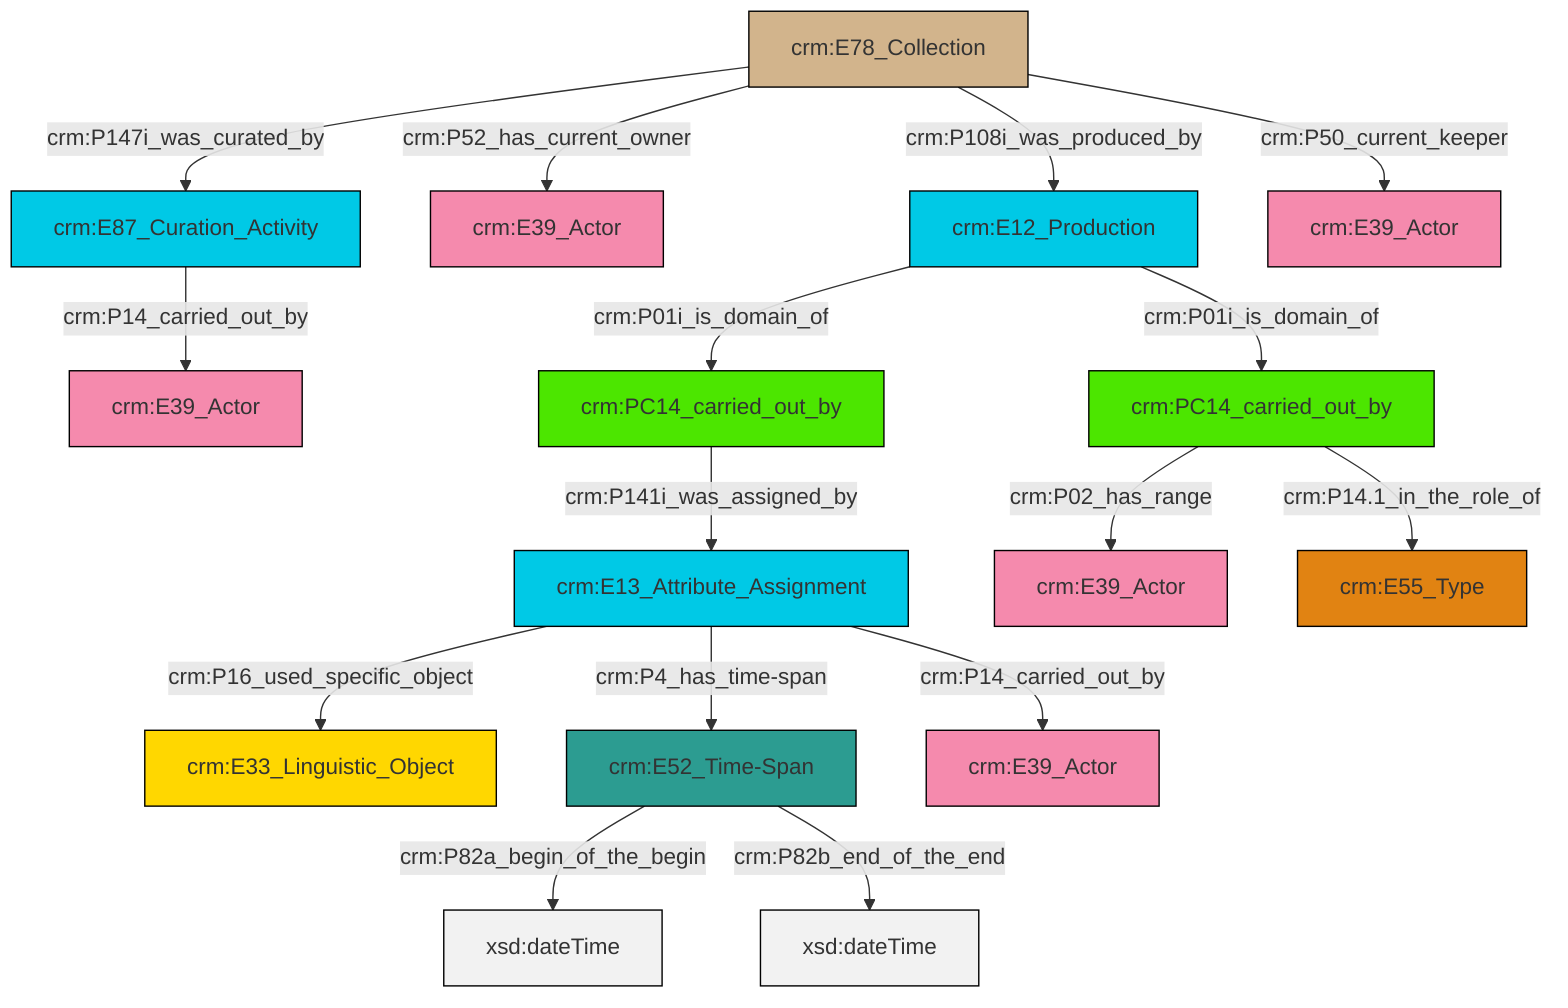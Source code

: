 graph TD
classDef Literal fill:#f2f2f2,stroke:#000000;
classDef CRM_Entity fill:#FFFFFF,stroke:#000000;
classDef Temporal_Entity fill:#00C9E6, stroke:#000000;
classDef Type fill:#E18312, stroke:#000000;
classDef Time-Span fill:#2C9C91, stroke:#000000;
classDef Appellation fill:#FFEB7F, stroke:#000000;
classDef Place fill:#008836, stroke:#000000;
classDef Persistent_Item fill:#B266B2, stroke:#000000;
classDef Conceptual_Object fill:#FFD700, stroke:#000000;
classDef Physical_Thing fill:#D2B48C, stroke:#000000;
classDef Actor fill:#f58aad, stroke:#000000;
classDef PC_Classes fill:#4ce600, stroke:#000000;
classDef Multi fill:#cccccc,stroke:#000000;

6["crm:PC14_carried_out_by"]:::PC_Classes -->|crm:P02_has_range| 7["crm:E39_Actor"]:::Actor
11["crm:E13_Attribute_Assignment"]:::Temporal_Entity -->|crm:P16_used_specific_object| 12["crm:E33_Linguistic_Object"]:::Conceptual_Object
6["crm:PC14_carried_out_by"]:::PC_Classes -->|crm:P14.1_in_the_role_of| 14["crm:E55_Type"]:::Type
9["crm:E78_Collection"]:::Physical_Thing -->|crm:P147i_was_curated_by| 15["crm:E87_Curation_Activity"]:::Temporal_Entity
16["crm:E52_Time-Span"]:::Time-Span -->|crm:P82a_begin_of_the_begin| 17[xsd:dateTime]:::Literal
11["crm:E13_Attribute_Assignment"]:::Temporal_Entity -->|crm:P4_has_time-span| 16["crm:E52_Time-Span"]:::Time-Span
9["crm:E78_Collection"]:::Physical_Thing -->|crm:P52_has_current_owner| 19["crm:E39_Actor"]:::Actor
16["crm:E52_Time-Span"]:::Time-Span -->|crm:P82b_end_of_the_end| 22[xsd:dateTime]:::Literal
0["crm:E12_Production"]:::Temporal_Entity -->|crm:P01i_is_domain_of| 20["crm:PC14_carried_out_by"]:::PC_Classes
11["crm:E13_Attribute_Assignment"]:::Temporal_Entity -->|crm:P14_carried_out_by| 24["crm:E39_Actor"]:::Actor
9["crm:E78_Collection"]:::Physical_Thing -->|crm:P108i_was_produced_by| 0["crm:E12_Production"]:::Temporal_Entity
0["crm:E12_Production"]:::Temporal_Entity -->|crm:P01i_is_domain_of| 6["crm:PC14_carried_out_by"]:::PC_Classes
20["crm:PC14_carried_out_by"]:::PC_Classes -->|crm:P141i_was_assigned_by| 11["crm:E13_Attribute_Assignment"]:::Temporal_Entity
15["crm:E87_Curation_Activity"]:::Temporal_Entity -->|crm:P14_carried_out_by| 4["crm:E39_Actor"]:::Actor
9["crm:E78_Collection"]:::Physical_Thing -->|crm:P50_current_keeper| 2["crm:E39_Actor"]:::Actor